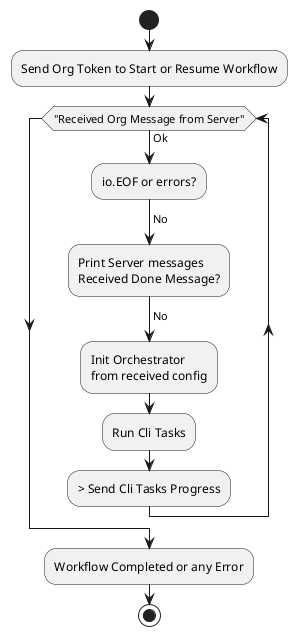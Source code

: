 @startuml
start
:Send Org Token to Start or Resume Workflow;

while ("Received Org Message from Server") is (Ok)
    :io.EOF or errors?;
    -> No;
    :Print Server messages
    Received Done Message?;
    -> yes;
    -> No;
    :Init Orchestrator
    from received config;
    :Run Cli Tasks;
    -> Send Cli Tasks Progress
endwhile
-Workflow Completed or any Error
stop
@enduml